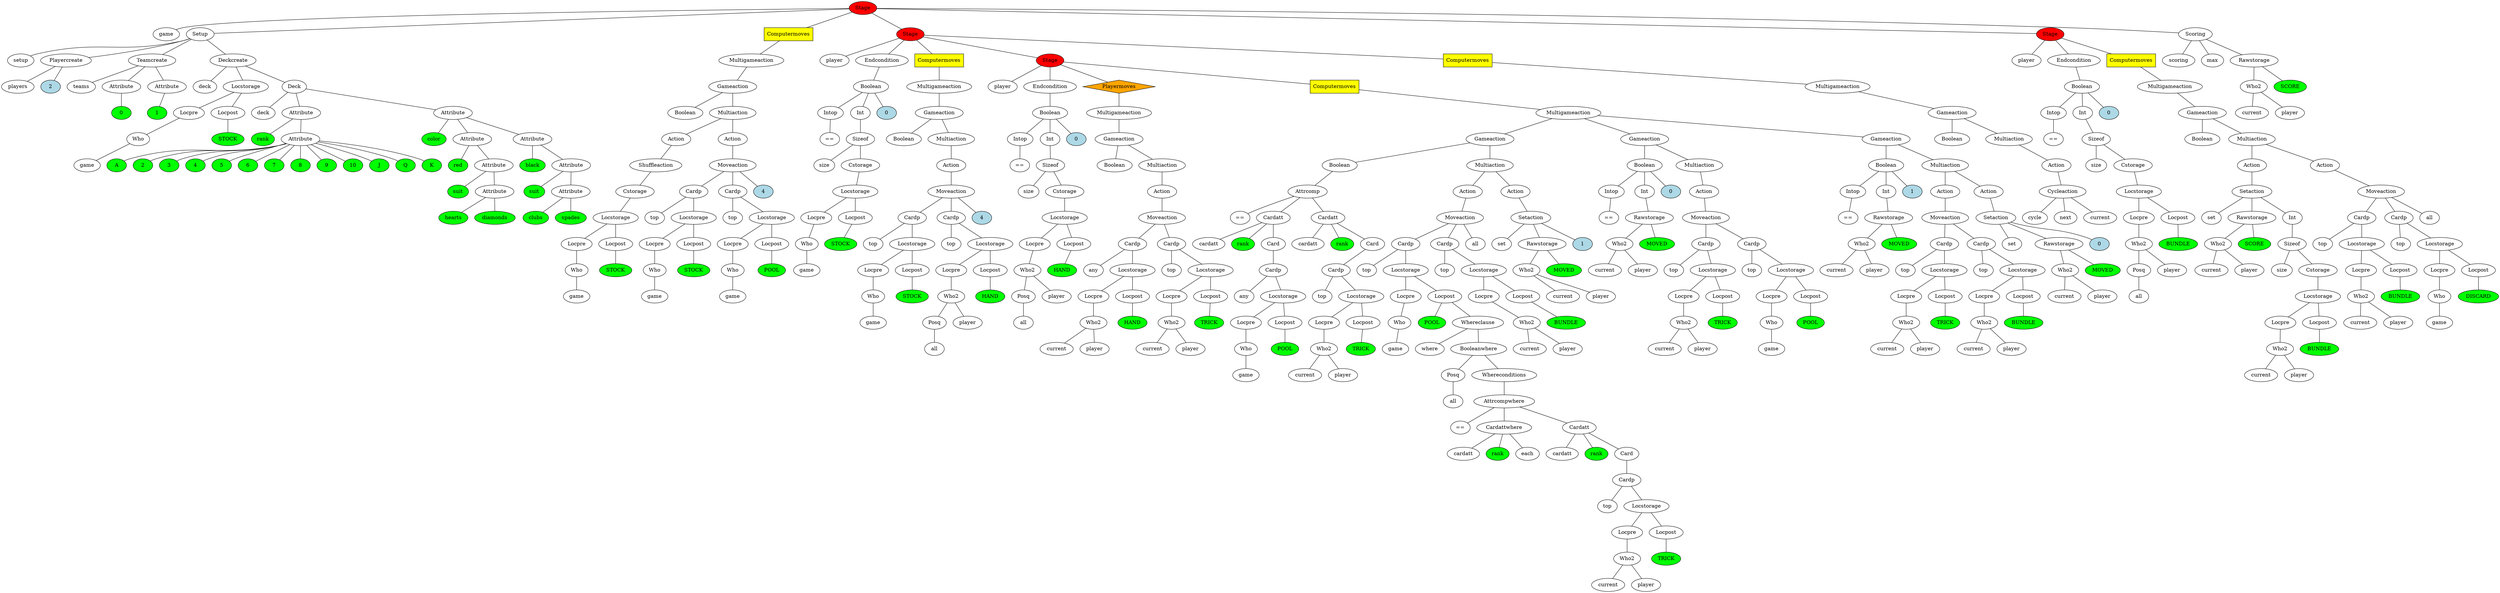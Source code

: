 graph tree{NODE0 [label="Stage" style=filled fillcolor="red"]
NODE0_1 [label="game"]
NODE0 -- NODE0_1
NODE0_2 [label="Setup" ]
NODE0_2_1 [label="setup"]
NODE0_2 -- NODE0_2_1
NODE0_2_2 [label="Playercreate" ]
NODE0_2_2_2 [label="players"]
NODE0_2_2 -- NODE0_2_2_2
NODE0_2_2_3 [label="2" style=filled fillcolor="lightblue"]
NODE0_2_2 -- NODE0_2_2_3
NODE0_2 -- NODE0_2_2
NODE0_2_4 [label="Teamcreate" ]
NODE0_2_4_1 [label="teams"]
NODE0_2_4 -- NODE0_2_4_1
NODE0_2_4_2 [label="Attribute" ]
NODE0_2_4_2_1 [fillcolor="green" style=filled label="0"]
NODE0_2_4_2 -- NODE0_2_4_2_1
NODE0_2_4 -- NODE0_2_4_2
NODE0_2_4_3 [label="Attribute" ]
NODE0_2_4_3_1 [fillcolor="green" style=filled label="1"]
NODE0_2_4_3 -- NODE0_2_4_3_1
NODE0_2_4 -- NODE0_2_4_3
NODE0_2 -- NODE0_2_4
NODE0_2_6 [label="Deckcreate" ]
NODE0_2_6_2 [label="deck"]
NODE0_2_6 -- NODE0_2_6_2
NODE0_2_6_3 [label="Locstorage" ]
NODE0_2_6_3_1 [label="Locpre" ]
NODE0_2_6_3_1_0 [label="Who" ]
NODE0_2_6_3_1_0_0 [label="game"]
NODE0_2_6_3_1_0 -- NODE0_2_6_3_1_0_0
NODE0_2_6_3_1 -- NODE0_2_6_3_1_0
NODE0_2_6_3 -- NODE0_2_6_3_1
NODE0_2_6_3_3 [label="Locpost" ]
NODE0_2_6_3_3_0 [fillcolor="green" style=filled label="STOCK"]
NODE0_2_6_3_3 -- NODE0_2_6_3_3_0
NODE0_2_6_3 -- NODE0_2_6_3_3
NODE0_2_6 -- NODE0_2_6_3
NODE0_2_6_4 [label="Deck" ]
NODE0_2_6_4_1 [label="deck"]
NODE0_2_6_4 -- NODE0_2_6_4_1
NODE0_2_6_4_2 [label="Attribute" ]
NODE0_2_6_4_2_1 [fillcolor="green" style=filled label="rank"]
NODE0_2_6_4_2 -- NODE0_2_6_4_2_1
NODE0_2_6_4_2_2 [label="Attribute" ]
NODE0_2_6_4_2_2_1 [fillcolor="green" style=filled label="A"]
NODE0_2_6_4_2_2 -- NODE0_2_6_4_2_2_1
NODE0_2_6_4_2_2_3 [fillcolor="green" style=filled label="2"]
NODE0_2_6_4_2_2 -- NODE0_2_6_4_2_2_3
NODE0_2_6_4_2_2_5 [fillcolor="green" style=filled label="3"]
NODE0_2_6_4_2_2 -- NODE0_2_6_4_2_2_5
NODE0_2_6_4_2_2_7 [fillcolor="green" style=filled label="4"]
NODE0_2_6_4_2_2 -- NODE0_2_6_4_2_2_7
NODE0_2_6_4_2_2_9 [fillcolor="green" style=filled label="5"]
NODE0_2_6_4_2_2 -- NODE0_2_6_4_2_2_9
NODE0_2_6_4_2_2_11 [fillcolor="green" style=filled label="6"]
NODE0_2_6_4_2_2 -- NODE0_2_6_4_2_2_11
NODE0_2_6_4_2_2_13 [fillcolor="green" style=filled label="7"]
NODE0_2_6_4_2_2 -- NODE0_2_6_4_2_2_13
NODE0_2_6_4_2_2_15 [fillcolor="green" style=filled label="8"]
NODE0_2_6_4_2_2 -- NODE0_2_6_4_2_2_15
NODE0_2_6_4_2_2_17 [fillcolor="green" style=filled label="9"]
NODE0_2_6_4_2_2 -- NODE0_2_6_4_2_2_17
NODE0_2_6_4_2_2_19 [fillcolor="green" style=filled label="10"]
NODE0_2_6_4_2_2 -- NODE0_2_6_4_2_2_19
NODE0_2_6_4_2_2_21 [fillcolor="green" style=filled label="J"]
NODE0_2_6_4_2_2 -- NODE0_2_6_4_2_2_21
NODE0_2_6_4_2_2_23 [fillcolor="green" style=filled label="Q"]
NODE0_2_6_4_2_2 -- NODE0_2_6_4_2_2_23
NODE0_2_6_4_2_2_25 [fillcolor="green" style=filled label="K"]
NODE0_2_6_4_2_2 -- NODE0_2_6_4_2_2_25
NODE0_2_6_4_2 -- NODE0_2_6_4_2_2
NODE0_2_6_4 -- NODE0_2_6_4_2
NODE0_2_6_4_3 [label="Attribute" ]
NODE0_2_6_4_3_1 [fillcolor="green" style=filled label="color"]
NODE0_2_6_4_3 -- NODE0_2_6_4_3_1
NODE0_2_6_4_3_2 [label="Attribute" ]
NODE0_2_6_4_3_2_1 [fillcolor="green" style=filled label="red"]
NODE0_2_6_4_3_2 -- NODE0_2_6_4_3_2_1
NODE0_2_6_4_3_2_2 [label="Attribute" ]
NODE0_2_6_4_3_2_2_1 [fillcolor="green" style=filled label="suit"]
NODE0_2_6_4_3_2_2 -- NODE0_2_6_4_3_2_2_1
NODE0_2_6_4_3_2_2_2 [label="Attribute" ]
NODE0_2_6_4_3_2_2_2_1 [fillcolor="green" style=filled label="hearts"]
NODE0_2_6_4_3_2_2_2 -- NODE0_2_6_4_3_2_2_2_1
NODE0_2_6_4_3_2_2_2_3 [fillcolor="green" style=filled label="diamonds"]
NODE0_2_6_4_3_2_2_2 -- NODE0_2_6_4_3_2_2_2_3
NODE0_2_6_4_3_2_2 -- NODE0_2_6_4_3_2_2_2
NODE0_2_6_4_3_2 -- NODE0_2_6_4_3_2_2
NODE0_2_6_4_3 -- NODE0_2_6_4_3_2
NODE0_2_6_4_3_3 [label="Attribute" ]
NODE0_2_6_4_3_3_1 [fillcolor="green" style=filled label="black"]
NODE0_2_6_4_3_3 -- NODE0_2_6_4_3_3_1
NODE0_2_6_4_3_3_2 [label="Attribute" ]
NODE0_2_6_4_3_3_2_1 [fillcolor="green" style=filled label="suit"]
NODE0_2_6_4_3_3_2 -- NODE0_2_6_4_3_3_2_1
NODE0_2_6_4_3_3_2_2 [label="Attribute" ]
NODE0_2_6_4_3_3_2_2_1 [fillcolor="green" style=filled label="clubs"]
NODE0_2_6_4_3_3_2_2 -- NODE0_2_6_4_3_3_2_2_1
NODE0_2_6_4_3_3_2_2_3 [fillcolor="green" style=filled label="spades"]
NODE0_2_6_4_3_3_2_2 -- NODE0_2_6_4_3_3_2_2_3
NODE0_2_6_4_3_3_2 -- NODE0_2_6_4_3_3_2_2
NODE0_2_6_4_3_3 -- NODE0_2_6_4_3_3_2
NODE0_2_6_4_3 -- NODE0_2_6_4_3_3
NODE0_2_6_4 -- NODE0_2_6_4_3
NODE0_2_6 -- NODE0_2_6_4
NODE0_2 -- NODE0_2_6
NODE0 -- NODE0_2
NODE0_3 [label="Computermoves"  style=filled shape=box fillcolor="yellow"]
NODE0_3_2 [label="Multigameaction" ]
NODE0_3_2_0 [label="Gameaction" ]
NODE0_3_2_0_1 [label="Boolean" ]
NODE0_3_2_0 -- NODE0_3_2_0_1
NODE0_3_2_0_2 [label="Multiaction" ]
NODE0_3_2_0_2_0 [label="Action" ]
NODE0_3_2_0_2_0_1 [label="Shuffleaction" ]
NODE0_3_2_0_2_0_1_1 [label="Cstorage" ]
NODE0_3_2_0_2_0_1_1_0 [label="Locstorage" ]
NODE0_3_2_0_2_0_1_1_0_1 [label="Locpre" ]
NODE0_3_2_0_2_0_1_1_0_1_0 [label="Who" ]
NODE0_3_2_0_2_0_1_1_0_1_0_0 [label="game"]
NODE0_3_2_0_2_0_1_1_0_1_0 -- NODE0_3_2_0_2_0_1_1_0_1_0_0
NODE0_3_2_0_2_0_1_1_0_1 -- NODE0_3_2_0_2_0_1_1_0_1_0
NODE0_3_2_0_2_0_1_1_0 -- NODE0_3_2_0_2_0_1_1_0_1
NODE0_3_2_0_2_0_1_1_0_3 [label="Locpost" ]
NODE0_3_2_0_2_0_1_1_0_3_0 [fillcolor="green" style=filled label="STOCK"]
NODE0_3_2_0_2_0_1_1_0_3 -- NODE0_3_2_0_2_0_1_1_0_3_0
NODE0_3_2_0_2_0_1_1_0 -- NODE0_3_2_0_2_0_1_1_0_3
NODE0_3_2_0_2_0_1_1 -- NODE0_3_2_0_2_0_1_1_0
NODE0_3_2_0_2_0_1 -- NODE0_3_2_0_2_0_1_1
NODE0_3_2_0_2_0 -- NODE0_3_2_0_2_0_1
NODE0_3_2_0_2 -- NODE0_3_2_0_2_0
NODE0_3_2_0_2_1 [label="Action" ]
NODE0_3_2_0_2_1_1 [label="Moveaction" ]
NODE0_3_2_0_2_1_1_1 [label="Cardp" ]
NODE0_3_2_0_2_1_1_1_1 [label="top"]
NODE0_3_2_0_2_1_1_1 -- NODE0_3_2_0_2_1_1_1_1
NODE0_3_2_0_2_1_1_1_2 [label="Locstorage" ]
NODE0_3_2_0_2_1_1_1_2_1 [label="Locpre" ]
NODE0_3_2_0_2_1_1_1_2_1_0 [label="Who" ]
NODE0_3_2_0_2_1_1_1_2_1_0_0 [label="game"]
NODE0_3_2_0_2_1_1_1_2_1_0 -- NODE0_3_2_0_2_1_1_1_2_1_0_0
NODE0_3_2_0_2_1_1_1_2_1 -- NODE0_3_2_0_2_1_1_1_2_1_0
NODE0_3_2_0_2_1_1_1_2 -- NODE0_3_2_0_2_1_1_1_2_1
NODE0_3_2_0_2_1_1_1_2_3 [label="Locpost" ]
NODE0_3_2_0_2_1_1_1_2_3_0 [fillcolor="green" style=filled label="STOCK"]
NODE0_3_2_0_2_1_1_1_2_3 -- NODE0_3_2_0_2_1_1_1_2_3_0
NODE0_3_2_0_2_1_1_1_2 -- NODE0_3_2_0_2_1_1_1_2_3
NODE0_3_2_0_2_1_1_1 -- NODE0_3_2_0_2_1_1_1_2
NODE0_3_2_0_2_1_1 -- NODE0_3_2_0_2_1_1_1
NODE0_3_2_0_2_1_1_2 [label="Cardp" ]
NODE0_3_2_0_2_1_1_2_1 [label="top"]
NODE0_3_2_0_2_1_1_2 -- NODE0_3_2_0_2_1_1_2_1
NODE0_3_2_0_2_1_1_2_2 [label="Locstorage" ]
NODE0_3_2_0_2_1_1_2_2_1 [label="Locpre" ]
NODE0_3_2_0_2_1_1_2_2_1_0 [label="Who" ]
NODE0_3_2_0_2_1_1_2_2_1_0_0 [label="game"]
NODE0_3_2_0_2_1_1_2_2_1_0 -- NODE0_3_2_0_2_1_1_2_2_1_0_0
NODE0_3_2_0_2_1_1_2_2_1 -- NODE0_3_2_0_2_1_1_2_2_1_0
NODE0_3_2_0_2_1_1_2_2 -- NODE0_3_2_0_2_1_1_2_2_1
NODE0_3_2_0_2_1_1_2_2_3 [label="Locpost" ]
NODE0_3_2_0_2_1_1_2_2_3_0 [fillcolor="green" style=filled label="POOL"]
NODE0_3_2_0_2_1_1_2_2_3 -- NODE0_3_2_0_2_1_1_2_2_3_0
NODE0_3_2_0_2_1_1_2_2 -- NODE0_3_2_0_2_1_1_2_2_3
NODE0_3_2_0_2_1_1_2 -- NODE0_3_2_0_2_1_1_2_2
NODE0_3_2_0_2_1_1 -- NODE0_3_2_0_2_1_1_2
NODE0_3_2_0_2_1_1_3 [label="4" style=filled fillcolor="lightblue"]
NODE0_3_2_0_2_1_1 -- NODE0_3_2_0_2_1_1_3
NODE0_3_2_0_2_1 -- NODE0_3_2_0_2_1_1
NODE0_3_2_0_2 -- NODE0_3_2_0_2_1
NODE0_3_2_0 -- NODE0_3_2_0_2
NODE0_3_2 -- NODE0_3_2_0
NODE0_3 -- NODE0_3_2
NODE0 -- NODE0_3
NODE0_4 [label="Stage"  style=filled fillcolor="red"]
NODE0_4_2 [label="player"]
NODE0_4 -- NODE0_4_2
NODE0_4_3 [label="Endcondition" ]
NODE0_4_3_2 [label="Boolean" ]
NODE0_4_3_2_1 [label="Intop" ]
NODE0_4_3_2_1_0 [label="=="]
NODE0_4_3_2_1 -- NODE0_4_3_2_1_0
NODE0_4_3_2 -- NODE0_4_3_2_1
NODE0_4_3_2_2 [label="Int" ]
NODE0_4_3_2_2_0 [label="Sizeof" ]
NODE0_4_3_2_2_0_1 [label="size"]
NODE0_4_3_2_2_0 -- NODE0_4_3_2_2_0_1
NODE0_4_3_2_2_0_2 [label="Cstorage" ]
NODE0_4_3_2_2_0_2_0 [label="Locstorage" ]
NODE0_4_3_2_2_0_2_0_1 [label="Locpre" ]
NODE0_4_3_2_2_0_2_0_1_0 [label="Who" ]
NODE0_4_3_2_2_0_2_0_1_0_0 [label="game"]
NODE0_4_3_2_2_0_2_0_1_0 -- NODE0_4_3_2_2_0_2_0_1_0_0
NODE0_4_3_2_2_0_2_0_1 -- NODE0_4_3_2_2_0_2_0_1_0
NODE0_4_3_2_2_0_2_0 -- NODE0_4_3_2_2_0_2_0_1
NODE0_4_3_2_2_0_2_0_3 [label="Locpost" ]
NODE0_4_3_2_2_0_2_0_3_0 [fillcolor="green" style=filled label="STOCK"]
NODE0_4_3_2_2_0_2_0_3 -- NODE0_4_3_2_2_0_2_0_3_0
NODE0_4_3_2_2_0_2_0 -- NODE0_4_3_2_2_0_2_0_3
NODE0_4_3_2_2_0_2 -- NODE0_4_3_2_2_0_2_0
NODE0_4_3_2_2_0 -- NODE0_4_3_2_2_0_2
NODE0_4_3_2_2 -- NODE0_4_3_2_2_0
NODE0_4_3_2 -- NODE0_4_3_2_2
NODE0_4_3_2_3 [label="0" style=filled fillcolor="lightblue"]
NODE0_4_3_2 -- NODE0_4_3_2_3
NODE0_4_3 -- NODE0_4_3_2
NODE0_4 -- NODE0_4_3
NODE0_4_4 [label="Computermoves"  style=filled shape=box fillcolor="yellow"]
NODE0_4_4_2 [label="Multigameaction" ]
NODE0_4_4_2_0 [label="Gameaction" ]
NODE0_4_4_2_0_1 [label="Boolean" ]
NODE0_4_4_2_0 -- NODE0_4_4_2_0_1
NODE0_4_4_2_0_2 [label="Multiaction" ]
NODE0_4_4_2_0_2_0 [label="Action" ]
NODE0_4_4_2_0_2_0_1 [label="Moveaction" ]
NODE0_4_4_2_0_2_0_1_1 [label="Cardp" ]
NODE0_4_4_2_0_2_0_1_1_1 [label="top"]
NODE0_4_4_2_0_2_0_1_1 -- NODE0_4_4_2_0_2_0_1_1_1
NODE0_4_4_2_0_2_0_1_1_2 [label="Locstorage" ]
NODE0_4_4_2_0_2_0_1_1_2_1 [label="Locpre" ]
NODE0_4_4_2_0_2_0_1_1_2_1_0 [label="Who" ]
NODE0_4_4_2_0_2_0_1_1_2_1_0_0 [label="game"]
NODE0_4_4_2_0_2_0_1_1_2_1_0 -- NODE0_4_4_2_0_2_0_1_1_2_1_0_0
NODE0_4_4_2_0_2_0_1_1_2_1 -- NODE0_4_4_2_0_2_0_1_1_2_1_0
NODE0_4_4_2_0_2_0_1_1_2 -- NODE0_4_4_2_0_2_0_1_1_2_1
NODE0_4_4_2_0_2_0_1_1_2_3 [label="Locpost" ]
NODE0_4_4_2_0_2_0_1_1_2_3_0 [fillcolor="green" style=filled label="STOCK"]
NODE0_4_4_2_0_2_0_1_1_2_3 -- NODE0_4_4_2_0_2_0_1_1_2_3_0
NODE0_4_4_2_0_2_0_1_1_2 -- NODE0_4_4_2_0_2_0_1_1_2_3
NODE0_4_4_2_0_2_0_1_1 -- NODE0_4_4_2_0_2_0_1_1_2
NODE0_4_4_2_0_2_0_1 -- NODE0_4_4_2_0_2_0_1_1
NODE0_4_4_2_0_2_0_1_2 [label="Cardp" ]
NODE0_4_4_2_0_2_0_1_2_1 [label="top"]
NODE0_4_4_2_0_2_0_1_2 -- NODE0_4_4_2_0_2_0_1_2_1
NODE0_4_4_2_0_2_0_1_2_2 [label="Locstorage" ]
NODE0_4_4_2_0_2_0_1_2_2_1 [label="Locpre" ]
NODE0_4_4_2_0_2_0_1_2_2_1_0 [label="Who2" ]
NODE0_4_4_2_0_2_0_1_2_2_1_0_1 [label="Posq" ]
NODE0_4_4_2_0_2_0_1_2_2_1_0_1_0 [label="all"]
NODE0_4_4_2_0_2_0_1_2_2_1_0_1 -- NODE0_4_4_2_0_2_0_1_2_2_1_0_1_0
NODE0_4_4_2_0_2_0_1_2_2_1_0 -- NODE0_4_4_2_0_2_0_1_2_2_1_0_1
NODE0_4_4_2_0_2_0_1_2_2_1_0_2 [label="player"]
NODE0_4_4_2_0_2_0_1_2_2_1_0 -- NODE0_4_4_2_0_2_0_1_2_2_1_0_2
NODE0_4_4_2_0_2_0_1_2_2_1 -- NODE0_4_4_2_0_2_0_1_2_2_1_0
NODE0_4_4_2_0_2_0_1_2_2 -- NODE0_4_4_2_0_2_0_1_2_2_1
NODE0_4_4_2_0_2_0_1_2_2_3 [label="Locpost" ]
NODE0_4_4_2_0_2_0_1_2_2_3_0 [fillcolor="green" style=filled label="HAND"]
NODE0_4_4_2_0_2_0_1_2_2_3 -- NODE0_4_4_2_0_2_0_1_2_2_3_0
NODE0_4_4_2_0_2_0_1_2_2 -- NODE0_4_4_2_0_2_0_1_2_2_3
NODE0_4_4_2_0_2_0_1_2 -- NODE0_4_4_2_0_2_0_1_2_2
NODE0_4_4_2_0_2_0_1 -- NODE0_4_4_2_0_2_0_1_2
NODE0_4_4_2_0_2_0_1_3 [label="4" style=filled fillcolor="lightblue"]
NODE0_4_4_2_0_2_0_1 -- NODE0_4_4_2_0_2_0_1_3
NODE0_4_4_2_0_2_0 -- NODE0_4_4_2_0_2_0_1
NODE0_4_4_2_0_2 -- NODE0_4_4_2_0_2_0
NODE0_4_4_2_0 -- NODE0_4_4_2_0_2
NODE0_4_4_2 -- NODE0_4_4_2_0
NODE0_4_4 -- NODE0_4_4_2
NODE0_4 -- NODE0_4_4
NODE0_4_5 [label="Stage"  style=filled fillcolor="red"]
NODE0_4_5_2 [label="player"]
NODE0_4_5 -- NODE0_4_5_2
NODE0_4_5_3 [label="Endcondition" ]
NODE0_4_5_3_2 [label="Boolean" ]
NODE0_4_5_3_2_1 [label="Intop" ]
NODE0_4_5_3_2_1_0 [label="=="]
NODE0_4_5_3_2_1 -- NODE0_4_5_3_2_1_0
NODE0_4_5_3_2 -- NODE0_4_5_3_2_1
NODE0_4_5_3_2_2 [label="Int" ]
NODE0_4_5_3_2_2_0 [label="Sizeof" ]
NODE0_4_5_3_2_2_0_1 [label="size"]
NODE0_4_5_3_2_2_0 -- NODE0_4_5_3_2_2_0_1
NODE0_4_5_3_2_2_0_2 [label="Cstorage" ]
NODE0_4_5_3_2_2_0_2_0 [label="Locstorage" ]
NODE0_4_5_3_2_2_0_2_0_1 [label="Locpre" ]
NODE0_4_5_3_2_2_0_2_0_1_0 [label="Who2" ]
NODE0_4_5_3_2_2_0_2_0_1_0_1 [label="Posq" ]
NODE0_4_5_3_2_2_0_2_0_1_0_1_0 [label="all"]
NODE0_4_5_3_2_2_0_2_0_1_0_1 -- NODE0_4_5_3_2_2_0_2_0_1_0_1_0
NODE0_4_5_3_2_2_0_2_0_1_0 -- NODE0_4_5_3_2_2_0_2_0_1_0_1
NODE0_4_5_3_2_2_0_2_0_1_0_2 [label="player"]
NODE0_4_5_3_2_2_0_2_0_1_0 -- NODE0_4_5_3_2_2_0_2_0_1_0_2
NODE0_4_5_3_2_2_0_2_0_1 -- NODE0_4_5_3_2_2_0_2_0_1_0
NODE0_4_5_3_2_2_0_2_0 -- NODE0_4_5_3_2_2_0_2_0_1
NODE0_4_5_3_2_2_0_2_0_3 [label="Locpost" ]
NODE0_4_5_3_2_2_0_2_0_3_0 [fillcolor="green" style=filled label="HAND"]
NODE0_4_5_3_2_2_0_2_0_3 -- NODE0_4_5_3_2_2_0_2_0_3_0
NODE0_4_5_3_2_2_0_2_0 -- NODE0_4_5_3_2_2_0_2_0_3
NODE0_4_5_3_2_2_0_2 -- NODE0_4_5_3_2_2_0_2_0
NODE0_4_5_3_2_2_0 -- NODE0_4_5_3_2_2_0_2
NODE0_4_5_3_2_2 -- NODE0_4_5_3_2_2_0
NODE0_4_5_3_2 -- NODE0_4_5_3_2_2
NODE0_4_5_3_2_3 [label="0" style=filled fillcolor="lightblue"]
NODE0_4_5_3_2 -- NODE0_4_5_3_2_3
NODE0_4_5_3 -- NODE0_4_5_3_2
NODE0_4_5 -- NODE0_4_5_3
NODE0_4_5_4 [label="Playermoves"  style=filled shape=diamond fillcolor="orange"]
NODE0_4_5_4_2 [label="Multigameaction" ]
NODE0_4_5_4_2_0 [label="Gameaction" ]
NODE0_4_5_4_2_0_1 [label="Boolean" ]
NODE0_4_5_4_2_0 -- NODE0_4_5_4_2_0_1
NODE0_4_5_4_2_0_2 [label="Multiaction" ]
NODE0_4_5_4_2_0_2_0 [label="Action" ]
NODE0_4_5_4_2_0_2_0_1 [label="Moveaction" ]
NODE0_4_5_4_2_0_2_0_1_1 [label="Cardp" ]
NODE0_4_5_4_2_0_2_0_1_1_1 [label="any"]
NODE0_4_5_4_2_0_2_0_1_1 -- NODE0_4_5_4_2_0_2_0_1_1_1
NODE0_4_5_4_2_0_2_0_1_1_2 [label="Locstorage" ]
NODE0_4_5_4_2_0_2_0_1_1_2_1 [label="Locpre" ]
NODE0_4_5_4_2_0_2_0_1_1_2_1_0 [label="Who2" ]
NODE0_4_5_4_2_0_2_0_1_1_2_1_0_1 [label="current"]
NODE0_4_5_4_2_0_2_0_1_1_2_1_0 -- NODE0_4_5_4_2_0_2_0_1_1_2_1_0_1
NODE0_4_5_4_2_0_2_0_1_1_2_1_0_2 [label="player"]
NODE0_4_5_4_2_0_2_0_1_1_2_1_0 -- NODE0_4_5_4_2_0_2_0_1_1_2_1_0_2
NODE0_4_5_4_2_0_2_0_1_1_2_1 -- NODE0_4_5_4_2_0_2_0_1_1_2_1_0
NODE0_4_5_4_2_0_2_0_1_1_2 -- NODE0_4_5_4_2_0_2_0_1_1_2_1
NODE0_4_5_4_2_0_2_0_1_1_2_3 [label="Locpost" ]
NODE0_4_5_4_2_0_2_0_1_1_2_3_0 [fillcolor="green" style=filled label="HAND"]
NODE0_4_5_4_2_0_2_0_1_1_2_3 -- NODE0_4_5_4_2_0_2_0_1_1_2_3_0
NODE0_4_5_4_2_0_2_0_1_1_2 -- NODE0_4_5_4_2_0_2_0_1_1_2_3
NODE0_4_5_4_2_0_2_0_1_1 -- NODE0_4_5_4_2_0_2_0_1_1_2
NODE0_4_5_4_2_0_2_0_1 -- NODE0_4_5_4_2_0_2_0_1_1
NODE0_4_5_4_2_0_2_0_1_2 [label="Cardp" ]
NODE0_4_5_4_2_0_2_0_1_2_1 [label="top"]
NODE0_4_5_4_2_0_2_0_1_2 -- NODE0_4_5_4_2_0_2_0_1_2_1
NODE0_4_5_4_2_0_2_0_1_2_2 [label="Locstorage" ]
NODE0_4_5_4_2_0_2_0_1_2_2_1 [label="Locpre" ]
NODE0_4_5_4_2_0_2_0_1_2_2_1_0 [label="Who2" ]
NODE0_4_5_4_2_0_2_0_1_2_2_1_0_1 [label="current"]
NODE0_4_5_4_2_0_2_0_1_2_2_1_0 -- NODE0_4_5_4_2_0_2_0_1_2_2_1_0_1
NODE0_4_5_4_2_0_2_0_1_2_2_1_0_2 [label="player"]
NODE0_4_5_4_2_0_2_0_1_2_2_1_0 -- NODE0_4_5_4_2_0_2_0_1_2_2_1_0_2
NODE0_4_5_4_2_0_2_0_1_2_2_1 -- NODE0_4_5_4_2_0_2_0_1_2_2_1_0
NODE0_4_5_4_2_0_2_0_1_2_2 -- NODE0_4_5_4_2_0_2_0_1_2_2_1
NODE0_4_5_4_2_0_2_0_1_2_2_3 [label="Locpost" ]
NODE0_4_5_4_2_0_2_0_1_2_2_3_0 [fillcolor="green" style=filled label="TRICK"]
NODE0_4_5_4_2_0_2_0_1_2_2_3 -- NODE0_4_5_4_2_0_2_0_1_2_2_3_0
NODE0_4_5_4_2_0_2_0_1_2_2 -- NODE0_4_5_4_2_0_2_0_1_2_2_3
NODE0_4_5_4_2_0_2_0_1_2 -- NODE0_4_5_4_2_0_2_0_1_2_2
NODE0_4_5_4_2_0_2_0_1 -- NODE0_4_5_4_2_0_2_0_1_2
NODE0_4_5_4_2_0_2_0 -- NODE0_4_5_4_2_0_2_0_1
NODE0_4_5_4_2_0_2 -- NODE0_4_5_4_2_0_2_0
NODE0_4_5_4_2_0 -- NODE0_4_5_4_2_0_2
NODE0_4_5_4_2 -- NODE0_4_5_4_2_0
NODE0_4_5_4 -- NODE0_4_5_4_2
NODE0_4_5 -- NODE0_4_5_4
NODE0_4_5_5 [label="Computermoves"  style=filled shape=box fillcolor="yellow"]
NODE0_4_5_5_2 [label="Multigameaction" ]
NODE0_4_5_5_2_0 [label="Gameaction" ]
NODE0_4_5_5_2_0_1 [label="Boolean" ]
NODE0_4_5_5_2_0_1_1 [label="Attrcomp" ]
NODE0_4_5_5_2_0_1_1_0 [label="=="]
NODE0_4_5_5_2_0_1_1 -- NODE0_4_5_5_2_0_1_1_0
NODE0_4_5_5_2_0_1_1_1 [label="Cardatt" ]
NODE0_4_5_5_2_0_1_1_1_1 [label="cardatt"]
NODE0_4_5_5_2_0_1_1_1 -- NODE0_4_5_5_2_0_1_1_1_1
NODE0_4_5_5_2_0_1_1_1_2 [fillcolor="green" style=filled label="rank"]
NODE0_4_5_5_2_0_1_1_1 -- NODE0_4_5_5_2_0_1_1_1_2
NODE0_4_5_5_2_0_1_1_1_3 [label="Card" ]
NODE0_4_5_5_2_0_1_1_1_3_0 [label="Cardp" ]
NODE0_4_5_5_2_0_1_1_1_3_0_1 [label="any"]
NODE0_4_5_5_2_0_1_1_1_3_0 -- NODE0_4_5_5_2_0_1_1_1_3_0_1
NODE0_4_5_5_2_0_1_1_1_3_0_2 [label="Locstorage" ]
NODE0_4_5_5_2_0_1_1_1_3_0_2_1 [label="Locpre" ]
NODE0_4_5_5_2_0_1_1_1_3_0_2_1_0 [label="Who" ]
NODE0_4_5_5_2_0_1_1_1_3_0_2_1_0_0 [label="game"]
NODE0_4_5_5_2_0_1_1_1_3_0_2_1_0 -- NODE0_4_5_5_2_0_1_1_1_3_0_2_1_0_0
NODE0_4_5_5_2_0_1_1_1_3_0_2_1 -- NODE0_4_5_5_2_0_1_1_1_3_0_2_1_0
NODE0_4_5_5_2_0_1_1_1_3_0_2 -- NODE0_4_5_5_2_0_1_1_1_3_0_2_1
NODE0_4_5_5_2_0_1_1_1_3_0_2_3 [label="Locpost" ]
NODE0_4_5_5_2_0_1_1_1_3_0_2_3_0 [fillcolor="green" style=filled label="POOL"]
NODE0_4_5_5_2_0_1_1_1_3_0_2_3 -- NODE0_4_5_5_2_0_1_1_1_3_0_2_3_0
NODE0_4_5_5_2_0_1_1_1_3_0_2 -- NODE0_4_5_5_2_0_1_1_1_3_0_2_3
NODE0_4_5_5_2_0_1_1_1_3_0 -- NODE0_4_5_5_2_0_1_1_1_3_0_2
NODE0_4_5_5_2_0_1_1_1_3 -- NODE0_4_5_5_2_0_1_1_1_3_0
NODE0_4_5_5_2_0_1_1_1 -- NODE0_4_5_5_2_0_1_1_1_3
NODE0_4_5_5_2_0_1_1 -- NODE0_4_5_5_2_0_1_1_1
NODE0_4_5_5_2_0_1_1_2 [label="Cardatt" ]
NODE0_4_5_5_2_0_1_1_2_1 [label="cardatt"]
NODE0_4_5_5_2_0_1_1_2 -- NODE0_4_5_5_2_0_1_1_2_1
NODE0_4_5_5_2_0_1_1_2_2 [fillcolor="green" style=filled label="rank"]
NODE0_4_5_5_2_0_1_1_2 -- NODE0_4_5_5_2_0_1_1_2_2
NODE0_4_5_5_2_0_1_1_2_3 [label="Card" ]
NODE0_4_5_5_2_0_1_1_2_3_0 [label="Cardp" ]
NODE0_4_5_5_2_0_1_1_2_3_0_1 [label="top"]
NODE0_4_5_5_2_0_1_1_2_3_0 -- NODE0_4_5_5_2_0_1_1_2_3_0_1
NODE0_4_5_5_2_0_1_1_2_3_0_2 [label="Locstorage" ]
NODE0_4_5_5_2_0_1_1_2_3_0_2_1 [label="Locpre" ]
NODE0_4_5_5_2_0_1_1_2_3_0_2_1_0 [label="Who2" ]
NODE0_4_5_5_2_0_1_1_2_3_0_2_1_0_1 [label="current"]
NODE0_4_5_5_2_0_1_1_2_3_0_2_1_0 -- NODE0_4_5_5_2_0_1_1_2_3_0_2_1_0_1
NODE0_4_5_5_2_0_1_1_2_3_0_2_1_0_2 [label="player"]
NODE0_4_5_5_2_0_1_1_2_3_0_2_1_0 -- NODE0_4_5_5_2_0_1_1_2_3_0_2_1_0_2
NODE0_4_5_5_2_0_1_1_2_3_0_2_1 -- NODE0_4_5_5_2_0_1_1_2_3_0_2_1_0
NODE0_4_5_5_2_0_1_1_2_3_0_2 -- NODE0_4_5_5_2_0_1_1_2_3_0_2_1
NODE0_4_5_5_2_0_1_1_2_3_0_2_3 [label="Locpost" ]
NODE0_4_5_5_2_0_1_1_2_3_0_2_3_0 [fillcolor="green" style=filled label="TRICK"]
NODE0_4_5_5_2_0_1_1_2_3_0_2_3 -- NODE0_4_5_5_2_0_1_1_2_3_0_2_3_0
NODE0_4_5_5_2_0_1_1_2_3_0_2 -- NODE0_4_5_5_2_0_1_1_2_3_0_2_3
NODE0_4_5_5_2_0_1_1_2_3_0 -- NODE0_4_5_5_2_0_1_1_2_3_0_2
NODE0_4_5_5_2_0_1_1_2_3 -- NODE0_4_5_5_2_0_1_1_2_3_0
NODE0_4_5_5_2_0_1_1_2 -- NODE0_4_5_5_2_0_1_1_2_3
NODE0_4_5_5_2_0_1_1 -- NODE0_4_5_5_2_0_1_1_2
NODE0_4_5_5_2_0_1 -- NODE0_4_5_5_2_0_1_1
NODE0_4_5_5_2_0 -- NODE0_4_5_5_2_0_1
NODE0_4_5_5_2_0_2 [label="Multiaction" ]
NODE0_4_5_5_2_0_2_0 [label="Action" ]
NODE0_4_5_5_2_0_2_0_1 [label="Moveaction" ]
NODE0_4_5_5_2_0_2_0_1_1 [label="Cardp" ]
NODE0_4_5_5_2_0_2_0_1_1_1 [label="top"]
NODE0_4_5_5_2_0_2_0_1_1 -- NODE0_4_5_5_2_0_2_0_1_1_1
NODE0_4_5_5_2_0_2_0_1_1_2 [label="Locstorage" ]
NODE0_4_5_5_2_0_2_0_1_1_2_1 [label="Locpre" ]
NODE0_4_5_5_2_0_2_0_1_1_2_1_0 [label="Who" ]
NODE0_4_5_5_2_0_2_0_1_1_2_1_0_0 [label="game"]
NODE0_4_5_5_2_0_2_0_1_1_2_1_0 -- NODE0_4_5_5_2_0_2_0_1_1_2_1_0_0
NODE0_4_5_5_2_0_2_0_1_1_2_1 -- NODE0_4_5_5_2_0_2_0_1_1_2_1_0
NODE0_4_5_5_2_0_2_0_1_1_2 -- NODE0_4_5_5_2_0_2_0_1_1_2_1
NODE0_4_5_5_2_0_2_0_1_1_2_3 [label="Locpost" ]
NODE0_4_5_5_2_0_2_0_1_1_2_3_0 [fillcolor="green" style=filled label="POOL"]
NODE0_4_5_5_2_0_2_0_1_1_2_3 -- NODE0_4_5_5_2_0_2_0_1_1_2_3_0
NODE0_4_5_5_2_0_2_0_1_1_2_3_1 [label="Whereclause" ]
NODE0_4_5_5_2_0_2_0_1_1_2_3_1_0 [label="where"]
NODE0_4_5_5_2_0_2_0_1_1_2_3_1 -- NODE0_4_5_5_2_0_2_0_1_1_2_3_1_0
NODE0_4_5_5_2_0_2_0_1_1_2_3_1_1 [label="Booleanwhere" ]
NODE0_4_5_5_2_0_2_0_1_1_2_3_1_1_1 [label="Posq" ]
NODE0_4_5_5_2_0_2_0_1_1_2_3_1_1_1_0 [label="all"]
NODE0_4_5_5_2_0_2_0_1_1_2_3_1_1_1 -- NODE0_4_5_5_2_0_2_0_1_1_2_3_1_1_1_0
NODE0_4_5_5_2_0_2_0_1_1_2_3_1_1 -- NODE0_4_5_5_2_0_2_0_1_1_2_3_1_1_1
NODE0_4_5_5_2_0_2_0_1_1_2_3_1_1_2 [label="Whereconditions" ]
NODE0_4_5_5_2_0_2_0_1_1_2_3_1_1_2_1 [label="Attrcompwhere" ]
NODE0_4_5_5_2_0_2_0_1_1_2_3_1_1_2_1_0 [label="=="]
NODE0_4_5_5_2_0_2_0_1_1_2_3_1_1_2_1 -- NODE0_4_5_5_2_0_2_0_1_1_2_3_1_1_2_1_0
NODE0_4_5_5_2_0_2_0_1_1_2_3_1_1_2_1_1 [label="Cardattwhere" ]
NODE0_4_5_5_2_0_2_0_1_1_2_3_1_1_2_1_1_1 [label="cardatt"]
NODE0_4_5_5_2_0_2_0_1_1_2_3_1_1_2_1_1 -- NODE0_4_5_5_2_0_2_0_1_1_2_3_1_1_2_1_1_1
NODE0_4_5_5_2_0_2_0_1_1_2_3_1_1_2_1_1_2 [fillcolor="green" style=filled label="rank"]
NODE0_4_5_5_2_0_2_0_1_1_2_3_1_1_2_1_1 -- NODE0_4_5_5_2_0_2_0_1_1_2_3_1_1_2_1_1_2
NODE0_4_5_5_2_0_2_0_1_1_2_3_1_1_2_1_1_3 [label="each"]
NODE0_4_5_5_2_0_2_0_1_1_2_3_1_1_2_1_1 -- NODE0_4_5_5_2_0_2_0_1_1_2_3_1_1_2_1_1_3
NODE0_4_5_5_2_0_2_0_1_1_2_3_1_1_2_1 -- NODE0_4_5_5_2_0_2_0_1_1_2_3_1_1_2_1_1
NODE0_4_5_5_2_0_2_0_1_1_2_3_1_1_2_1_2 [label="Cardatt" ]
NODE0_4_5_5_2_0_2_0_1_1_2_3_1_1_2_1_2_1 [label="cardatt"]
NODE0_4_5_5_2_0_2_0_1_1_2_3_1_1_2_1_2 -- NODE0_4_5_5_2_0_2_0_1_1_2_3_1_1_2_1_2_1
NODE0_4_5_5_2_0_2_0_1_1_2_3_1_1_2_1_2_2 [fillcolor="green" style=filled label="rank"]
NODE0_4_5_5_2_0_2_0_1_1_2_3_1_1_2_1_2 -- NODE0_4_5_5_2_0_2_0_1_1_2_3_1_1_2_1_2_2
NODE0_4_5_5_2_0_2_0_1_1_2_3_1_1_2_1_2_3 [label="Card" ]
NODE0_4_5_5_2_0_2_0_1_1_2_3_1_1_2_1_2_3_0 [label="Cardp" ]
NODE0_4_5_5_2_0_2_0_1_1_2_3_1_1_2_1_2_3_0_1 [label="top"]
NODE0_4_5_5_2_0_2_0_1_1_2_3_1_1_2_1_2_3_0 -- NODE0_4_5_5_2_0_2_0_1_1_2_3_1_1_2_1_2_3_0_1
NODE0_4_5_5_2_0_2_0_1_1_2_3_1_1_2_1_2_3_0_2 [label="Locstorage" ]
NODE0_4_5_5_2_0_2_0_1_1_2_3_1_1_2_1_2_3_0_2_1 [label="Locpre" ]
NODE0_4_5_5_2_0_2_0_1_1_2_3_1_1_2_1_2_3_0_2_1_0 [label="Who2" ]
NODE0_4_5_5_2_0_2_0_1_1_2_3_1_1_2_1_2_3_0_2_1_0_1 [label="current"]
NODE0_4_5_5_2_0_2_0_1_1_2_3_1_1_2_1_2_3_0_2_1_0 -- NODE0_4_5_5_2_0_2_0_1_1_2_3_1_1_2_1_2_3_0_2_1_0_1
NODE0_4_5_5_2_0_2_0_1_1_2_3_1_1_2_1_2_3_0_2_1_0_2 [label="player"]
NODE0_4_5_5_2_0_2_0_1_1_2_3_1_1_2_1_2_3_0_2_1_0 -- NODE0_4_5_5_2_0_2_0_1_1_2_3_1_1_2_1_2_3_0_2_1_0_2
NODE0_4_5_5_2_0_2_0_1_1_2_3_1_1_2_1_2_3_0_2_1 -- NODE0_4_5_5_2_0_2_0_1_1_2_3_1_1_2_1_2_3_0_2_1_0
NODE0_4_5_5_2_0_2_0_1_1_2_3_1_1_2_1_2_3_0_2 -- NODE0_4_5_5_2_0_2_0_1_1_2_3_1_1_2_1_2_3_0_2_1
NODE0_4_5_5_2_0_2_0_1_1_2_3_1_1_2_1_2_3_0_2_3 [label="Locpost" ]
NODE0_4_5_5_2_0_2_0_1_1_2_3_1_1_2_1_2_3_0_2_3_0 [fillcolor="green" style=filled label="TRICK"]
NODE0_4_5_5_2_0_2_0_1_1_2_3_1_1_2_1_2_3_0_2_3 -- NODE0_4_5_5_2_0_2_0_1_1_2_3_1_1_2_1_2_3_0_2_3_0
NODE0_4_5_5_2_0_2_0_1_1_2_3_1_1_2_1_2_3_0_2 -- NODE0_4_5_5_2_0_2_0_1_1_2_3_1_1_2_1_2_3_0_2_3
NODE0_4_5_5_2_0_2_0_1_1_2_3_1_1_2_1_2_3_0 -- NODE0_4_5_5_2_0_2_0_1_1_2_3_1_1_2_1_2_3_0_2
NODE0_4_5_5_2_0_2_0_1_1_2_3_1_1_2_1_2_3 -- NODE0_4_5_5_2_0_2_0_1_1_2_3_1_1_2_1_2_3_0
NODE0_4_5_5_2_0_2_0_1_1_2_3_1_1_2_1_2 -- NODE0_4_5_5_2_0_2_0_1_1_2_3_1_1_2_1_2_3
NODE0_4_5_5_2_0_2_0_1_1_2_3_1_1_2_1 -- NODE0_4_5_5_2_0_2_0_1_1_2_3_1_1_2_1_2
NODE0_4_5_5_2_0_2_0_1_1_2_3_1_1_2 -- NODE0_4_5_5_2_0_2_0_1_1_2_3_1_1_2_1
NODE0_4_5_5_2_0_2_0_1_1_2_3_1_1 -- NODE0_4_5_5_2_0_2_0_1_1_2_3_1_1_2
NODE0_4_5_5_2_0_2_0_1_1_2_3_1 -- NODE0_4_5_5_2_0_2_0_1_1_2_3_1_1
NODE0_4_5_5_2_0_2_0_1_1_2_3 -- NODE0_4_5_5_2_0_2_0_1_1_2_3_1
NODE0_4_5_5_2_0_2_0_1_1_2 -- NODE0_4_5_5_2_0_2_0_1_1_2_3
NODE0_4_5_5_2_0_2_0_1_1 -- NODE0_4_5_5_2_0_2_0_1_1_2
NODE0_4_5_5_2_0_2_0_1 -- NODE0_4_5_5_2_0_2_0_1_1
NODE0_4_5_5_2_0_2_0_1_2 [label="Cardp" ]
NODE0_4_5_5_2_0_2_0_1_2_1 [label="top"]
NODE0_4_5_5_2_0_2_0_1_2 -- NODE0_4_5_5_2_0_2_0_1_2_1
NODE0_4_5_5_2_0_2_0_1_2_2 [label="Locstorage" ]
NODE0_4_5_5_2_0_2_0_1_2_2_1 [label="Locpre" ]
NODE0_4_5_5_2_0_2_0_1_2_2_1_0 [label="Who2" ]
NODE0_4_5_5_2_0_2_0_1_2_2_1_0_1 [label="current"]
NODE0_4_5_5_2_0_2_0_1_2_2_1_0 -- NODE0_4_5_5_2_0_2_0_1_2_2_1_0_1
NODE0_4_5_5_2_0_2_0_1_2_2_1_0_2 [label="player"]
NODE0_4_5_5_2_0_2_0_1_2_2_1_0 -- NODE0_4_5_5_2_0_2_0_1_2_2_1_0_2
NODE0_4_5_5_2_0_2_0_1_2_2_1 -- NODE0_4_5_5_2_0_2_0_1_2_2_1_0
NODE0_4_5_5_2_0_2_0_1_2_2 -- NODE0_4_5_5_2_0_2_0_1_2_2_1
NODE0_4_5_5_2_0_2_0_1_2_2_3 [label="Locpost" ]
NODE0_4_5_5_2_0_2_0_1_2_2_3_0 [fillcolor="green" style=filled label="BUNDLE"]
NODE0_4_5_5_2_0_2_0_1_2_2_3 -- NODE0_4_5_5_2_0_2_0_1_2_2_3_0
NODE0_4_5_5_2_0_2_0_1_2_2 -- NODE0_4_5_5_2_0_2_0_1_2_2_3
NODE0_4_5_5_2_0_2_0_1_2 -- NODE0_4_5_5_2_0_2_0_1_2_2
NODE0_4_5_5_2_0_2_0_1 -- NODE0_4_5_5_2_0_2_0_1_2
NODE0_4_5_5_2_0_2_0_1_3 [label="all"]
NODE0_4_5_5_2_0_2_0_1 -- NODE0_4_5_5_2_0_2_0_1_3
NODE0_4_5_5_2_0_2_0 -- NODE0_4_5_5_2_0_2_0_1
NODE0_4_5_5_2_0_2 -- NODE0_4_5_5_2_0_2_0
NODE0_4_5_5_2_0_2_1 [label="Action" ]
NODE0_4_5_5_2_0_2_1_1 [label="Setaction" ]
NODE0_4_5_5_2_0_2_1_1_0 [label="set"]
NODE0_4_5_5_2_0_2_1_1 -- NODE0_4_5_5_2_0_2_1_1_0
NODE0_4_5_5_2_0_2_1_1_1 [label="Rawstorage" ]
NODE0_4_5_5_2_0_2_1_1_1_1 [label="Who2" ]
NODE0_4_5_5_2_0_2_1_1_1_1_1 [label="current"]
NODE0_4_5_5_2_0_2_1_1_1_1 -- NODE0_4_5_5_2_0_2_1_1_1_1_1
NODE0_4_5_5_2_0_2_1_1_1_1_2 [label="player"]
NODE0_4_5_5_2_0_2_1_1_1_1 -- NODE0_4_5_5_2_0_2_1_1_1_1_2
NODE0_4_5_5_2_0_2_1_1_1 -- NODE0_4_5_5_2_0_2_1_1_1_1
NODE0_4_5_5_2_0_2_1_1_1_3 [fillcolor="green" style=filled label="MOVED"]
NODE0_4_5_5_2_0_2_1_1_1 -- NODE0_4_5_5_2_0_2_1_1_1_3
NODE0_4_5_5_2_0_2_1_1 -- NODE0_4_5_5_2_0_2_1_1_1
NODE0_4_5_5_2_0_2_1_1_2 [label="1" style=filled fillcolor="lightblue"]
NODE0_4_5_5_2_0_2_1_1 -- NODE0_4_5_5_2_0_2_1_1_2
NODE0_4_5_5_2_0_2_1 -- NODE0_4_5_5_2_0_2_1_1
NODE0_4_5_5_2_0_2 -- NODE0_4_5_5_2_0_2_1
NODE0_4_5_5_2_0 -- NODE0_4_5_5_2_0_2
NODE0_4_5_5_2 -- NODE0_4_5_5_2_0
NODE0_4_5_5_2_1 [label="Gameaction" ]
NODE0_4_5_5_2_1_1 [label="Boolean" ]
NODE0_4_5_5_2_1_1_1 [label="Intop" ]
NODE0_4_5_5_2_1_1_1_0 [label="=="]
NODE0_4_5_5_2_1_1_1 -- NODE0_4_5_5_2_1_1_1_0
NODE0_4_5_5_2_1_1 -- NODE0_4_5_5_2_1_1_1
NODE0_4_5_5_2_1_1_2 [label="Int" ]
NODE0_4_5_5_2_1_1_2_0 [label="Rawstorage" ]
NODE0_4_5_5_2_1_1_2_0_1 [label="Who2" ]
NODE0_4_5_5_2_1_1_2_0_1_1 [label="current"]
NODE0_4_5_5_2_1_1_2_0_1 -- NODE0_4_5_5_2_1_1_2_0_1_1
NODE0_4_5_5_2_1_1_2_0_1_2 [label="player"]
NODE0_4_5_5_2_1_1_2_0_1 -- NODE0_4_5_5_2_1_1_2_0_1_2
NODE0_4_5_5_2_1_1_2_0 -- NODE0_4_5_5_2_1_1_2_0_1
NODE0_4_5_5_2_1_1_2_0_3 [fillcolor="green" style=filled label="MOVED"]
NODE0_4_5_5_2_1_1_2_0 -- NODE0_4_5_5_2_1_1_2_0_3
NODE0_4_5_5_2_1_1_2 -- NODE0_4_5_5_2_1_1_2_0
NODE0_4_5_5_2_1_1 -- NODE0_4_5_5_2_1_1_2
NODE0_4_5_5_2_1_1_3 [label="0" style=filled fillcolor="lightblue"]
NODE0_4_5_5_2_1_1 -- NODE0_4_5_5_2_1_1_3
NODE0_4_5_5_2_1 -- NODE0_4_5_5_2_1_1
NODE0_4_5_5_2_1_2 [label="Multiaction" ]
NODE0_4_5_5_2_1_2_0 [label="Action" ]
NODE0_4_5_5_2_1_2_0_1 [label="Moveaction" ]
NODE0_4_5_5_2_1_2_0_1_1 [label="Cardp" ]
NODE0_4_5_5_2_1_2_0_1_1_1 [label="top"]
NODE0_4_5_5_2_1_2_0_1_1 -- NODE0_4_5_5_2_1_2_0_1_1_1
NODE0_4_5_5_2_1_2_0_1_1_2 [label="Locstorage" ]
NODE0_4_5_5_2_1_2_0_1_1_2_1 [label="Locpre" ]
NODE0_4_5_5_2_1_2_0_1_1_2_1_0 [label="Who2" ]
NODE0_4_5_5_2_1_2_0_1_1_2_1_0_1 [label="current"]
NODE0_4_5_5_2_1_2_0_1_1_2_1_0 -- NODE0_4_5_5_2_1_2_0_1_1_2_1_0_1
NODE0_4_5_5_2_1_2_0_1_1_2_1_0_2 [label="player"]
NODE0_4_5_5_2_1_2_0_1_1_2_1_0 -- NODE0_4_5_5_2_1_2_0_1_1_2_1_0_2
NODE0_4_5_5_2_1_2_0_1_1_2_1 -- NODE0_4_5_5_2_1_2_0_1_1_2_1_0
NODE0_4_5_5_2_1_2_0_1_1_2 -- NODE0_4_5_5_2_1_2_0_1_1_2_1
NODE0_4_5_5_2_1_2_0_1_1_2_3 [label="Locpost" ]
NODE0_4_5_5_2_1_2_0_1_1_2_3_0 [fillcolor="green" style=filled label="TRICK"]
NODE0_4_5_5_2_1_2_0_1_1_2_3 -- NODE0_4_5_5_2_1_2_0_1_1_2_3_0
NODE0_4_5_5_2_1_2_0_1_1_2 -- NODE0_4_5_5_2_1_2_0_1_1_2_3
NODE0_4_5_5_2_1_2_0_1_1 -- NODE0_4_5_5_2_1_2_0_1_1_2
NODE0_4_5_5_2_1_2_0_1 -- NODE0_4_5_5_2_1_2_0_1_1
NODE0_4_5_5_2_1_2_0_1_2 [label="Cardp" ]
NODE0_4_5_5_2_1_2_0_1_2_1 [label="top"]
NODE0_4_5_5_2_1_2_0_1_2 -- NODE0_4_5_5_2_1_2_0_1_2_1
NODE0_4_5_5_2_1_2_0_1_2_2 [label="Locstorage" ]
NODE0_4_5_5_2_1_2_0_1_2_2_1 [label="Locpre" ]
NODE0_4_5_5_2_1_2_0_1_2_2_1_0 [label="Who" ]
NODE0_4_5_5_2_1_2_0_1_2_2_1_0_0 [label="game"]
NODE0_4_5_5_2_1_2_0_1_2_2_1_0 -- NODE0_4_5_5_2_1_2_0_1_2_2_1_0_0
NODE0_4_5_5_2_1_2_0_1_2_2_1 -- NODE0_4_5_5_2_1_2_0_1_2_2_1_0
NODE0_4_5_5_2_1_2_0_1_2_2 -- NODE0_4_5_5_2_1_2_0_1_2_2_1
NODE0_4_5_5_2_1_2_0_1_2_2_3 [label="Locpost" ]
NODE0_4_5_5_2_1_2_0_1_2_2_3_0 [fillcolor="green" style=filled label="POOL"]
NODE0_4_5_5_2_1_2_0_1_2_2_3 -- NODE0_4_5_5_2_1_2_0_1_2_2_3_0
NODE0_4_5_5_2_1_2_0_1_2_2 -- NODE0_4_5_5_2_1_2_0_1_2_2_3
NODE0_4_5_5_2_1_2_0_1_2 -- NODE0_4_5_5_2_1_2_0_1_2_2
NODE0_4_5_5_2_1_2_0_1 -- NODE0_4_5_5_2_1_2_0_1_2
NODE0_4_5_5_2_1_2_0 -- NODE0_4_5_5_2_1_2_0_1
NODE0_4_5_5_2_1_2 -- NODE0_4_5_5_2_1_2_0
NODE0_4_5_5_2_1 -- NODE0_4_5_5_2_1_2
NODE0_4_5_5_2 -- NODE0_4_5_5_2_1
NODE0_4_5_5_2_2 [label="Gameaction" ]
NODE0_4_5_5_2_2_1 [label="Boolean" ]
NODE0_4_5_5_2_2_1_1 [label="Intop" ]
NODE0_4_5_5_2_2_1_1_0 [label="=="]
NODE0_4_5_5_2_2_1_1 -- NODE0_4_5_5_2_2_1_1_0
NODE0_4_5_5_2_2_1 -- NODE0_4_5_5_2_2_1_1
NODE0_4_5_5_2_2_1_2 [label="Int" ]
NODE0_4_5_5_2_2_1_2_0 [label="Rawstorage" ]
NODE0_4_5_5_2_2_1_2_0_1 [label="Who2" ]
NODE0_4_5_5_2_2_1_2_0_1_1 [label="current"]
NODE0_4_5_5_2_2_1_2_0_1 -- NODE0_4_5_5_2_2_1_2_0_1_1
NODE0_4_5_5_2_2_1_2_0_1_2 [label="player"]
NODE0_4_5_5_2_2_1_2_0_1 -- NODE0_4_5_5_2_2_1_2_0_1_2
NODE0_4_5_5_2_2_1_2_0 -- NODE0_4_5_5_2_2_1_2_0_1
NODE0_4_5_5_2_2_1_2_0_3 [fillcolor="green" style=filled label="MOVED"]
NODE0_4_5_5_2_2_1_2_0 -- NODE0_4_5_5_2_2_1_2_0_3
NODE0_4_5_5_2_2_1_2 -- NODE0_4_5_5_2_2_1_2_0
NODE0_4_5_5_2_2_1 -- NODE0_4_5_5_2_2_1_2
NODE0_4_5_5_2_2_1_3 [label="1" style=filled fillcolor="lightblue"]
NODE0_4_5_5_2_2_1 -- NODE0_4_5_5_2_2_1_3
NODE0_4_5_5_2_2 -- NODE0_4_5_5_2_2_1
NODE0_4_5_5_2_2_2 [label="Multiaction" ]
NODE0_4_5_5_2_2_2_0 [label="Action" ]
NODE0_4_5_5_2_2_2_0_1 [label="Moveaction" ]
NODE0_4_5_5_2_2_2_0_1_1 [label="Cardp" ]
NODE0_4_5_5_2_2_2_0_1_1_1 [label="top"]
NODE0_4_5_5_2_2_2_0_1_1 -- NODE0_4_5_5_2_2_2_0_1_1_1
NODE0_4_5_5_2_2_2_0_1_1_2 [label="Locstorage" ]
NODE0_4_5_5_2_2_2_0_1_1_2_1 [label="Locpre" ]
NODE0_4_5_5_2_2_2_0_1_1_2_1_0 [label="Who2" ]
NODE0_4_5_5_2_2_2_0_1_1_2_1_0_1 [label="current"]
NODE0_4_5_5_2_2_2_0_1_1_2_1_0 -- NODE0_4_5_5_2_2_2_0_1_1_2_1_0_1
NODE0_4_5_5_2_2_2_0_1_1_2_1_0_2 [label="player"]
NODE0_4_5_5_2_2_2_0_1_1_2_1_0 -- NODE0_4_5_5_2_2_2_0_1_1_2_1_0_2
NODE0_4_5_5_2_2_2_0_1_1_2_1 -- NODE0_4_5_5_2_2_2_0_1_1_2_1_0
NODE0_4_5_5_2_2_2_0_1_1_2 -- NODE0_4_5_5_2_2_2_0_1_1_2_1
NODE0_4_5_5_2_2_2_0_1_1_2_3 [label="Locpost" ]
NODE0_4_5_5_2_2_2_0_1_1_2_3_0 [fillcolor="green" style=filled label="TRICK"]
NODE0_4_5_5_2_2_2_0_1_1_2_3 -- NODE0_4_5_5_2_2_2_0_1_1_2_3_0
NODE0_4_5_5_2_2_2_0_1_1_2 -- NODE0_4_5_5_2_2_2_0_1_1_2_3
NODE0_4_5_5_2_2_2_0_1_1 -- NODE0_4_5_5_2_2_2_0_1_1_2
NODE0_4_5_5_2_2_2_0_1 -- NODE0_4_5_5_2_2_2_0_1_1
NODE0_4_5_5_2_2_2_0_1_2 [label="Cardp" ]
NODE0_4_5_5_2_2_2_0_1_2_1 [label="top"]
NODE0_4_5_5_2_2_2_0_1_2 -- NODE0_4_5_5_2_2_2_0_1_2_1
NODE0_4_5_5_2_2_2_0_1_2_2 [label="Locstorage" ]
NODE0_4_5_5_2_2_2_0_1_2_2_1 [label="Locpre" ]
NODE0_4_5_5_2_2_2_0_1_2_2_1_0 [label="Who2" ]
NODE0_4_5_5_2_2_2_0_1_2_2_1_0_1 [label="current"]
NODE0_4_5_5_2_2_2_0_1_2_2_1_0 -- NODE0_4_5_5_2_2_2_0_1_2_2_1_0_1
NODE0_4_5_5_2_2_2_0_1_2_2_1_0_2 [label="player"]
NODE0_4_5_5_2_2_2_0_1_2_2_1_0 -- NODE0_4_5_5_2_2_2_0_1_2_2_1_0_2
NODE0_4_5_5_2_2_2_0_1_2_2_1 -- NODE0_4_5_5_2_2_2_0_1_2_2_1_0
NODE0_4_5_5_2_2_2_0_1_2_2 -- NODE0_4_5_5_2_2_2_0_1_2_2_1
NODE0_4_5_5_2_2_2_0_1_2_2_3 [label="Locpost" ]
NODE0_4_5_5_2_2_2_0_1_2_2_3_0 [fillcolor="green" style=filled label="BUNDLE"]
NODE0_4_5_5_2_2_2_0_1_2_2_3 -- NODE0_4_5_5_2_2_2_0_1_2_2_3_0
NODE0_4_5_5_2_2_2_0_1_2_2 -- NODE0_4_5_5_2_2_2_0_1_2_2_3
NODE0_4_5_5_2_2_2_0_1_2 -- NODE0_4_5_5_2_2_2_0_1_2_2
NODE0_4_5_5_2_2_2_0_1 -- NODE0_4_5_5_2_2_2_0_1_2
NODE0_4_5_5_2_2_2_0 -- NODE0_4_5_5_2_2_2_0_1
NODE0_4_5_5_2_2_2 -- NODE0_4_5_5_2_2_2_0
NODE0_4_5_5_2_2_2_1 [label="Action" ]
NODE0_4_5_5_2_2_2_1_1 [label="Setaction" ]
NODE0_4_5_5_2_2_2_1_1_0 [label="set"]
NODE0_4_5_5_2_2_2_1_1 -- NODE0_4_5_5_2_2_2_1_1_0
NODE0_4_5_5_2_2_2_1_1_1 [label="Rawstorage" ]
NODE0_4_5_5_2_2_2_1_1_1_1 [label="Who2" ]
NODE0_4_5_5_2_2_2_1_1_1_1_1 [label="current"]
NODE0_4_5_5_2_2_2_1_1_1_1 -- NODE0_4_5_5_2_2_2_1_1_1_1_1
NODE0_4_5_5_2_2_2_1_1_1_1_2 [label="player"]
NODE0_4_5_5_2_2_2_1_1_1_1 -- NODE0_4_5_5_2_2_2_1_1_1_1_2
NODE0_4_5_5_2_2_2_1_1_1 -- NODE0_4_5_5_2_2_2_1_1_1_1
NODE0_4_5_5_2_2_2_1_1_1_3 [fillcolor="green" style=filled label="MOVED"]
NODE0_4_5_5_2_2_2_1_1_1 -- NODE0_4_5_5_2_2_2_1_1_1_3
NODE0_4_5_5_2_2_2_1_1 -- NODE0_4_5_5_2_2_2_1_1_1
NODE0_4_5_5_2_2_2_1_1_2 [label="0" style=filled fillcolor="lightblue"]
NODE0_4_5_5_2_2_2_1_1 -- NODE0_4_5_5_2_2_2_1_1_2
NODE0_4_5_5_2_2_2_1 -- NODE0_4_5_5_2_2_2_1_1
NODE0_4_5_5_2_2_2 -- NODE0_4_5_5_2_2_2_1
NODE0_4_5_5_2_2 -- NODE0_4_5_5_2_2_2
NODE0_4_5_5_2 -- NODE0_4_5_5_2_2
NODE0_4_5_5 -- NODE0_4_5_5_2
NODE0_4_5 -- NODE0_4_5_5
NODE0_4 -- NODE0_4_5
NODE0_4_6 [label="Computermoves"  style=filled shape=box fillcolor="yellow"]
NODE0_4_6_2 [label="Multigameaction" ]
NODE0_4_6_2_0 [label="Gameaction" ]
NODE0_4_6_2_0_1 [label="Boolean" ]
NODE0_4_6_2_0 -- NODE0_4_6_2_0_1
NODE0_4_6_2_0_2 [label="Multiaction" ]
NODE0_4_6_2_0_2_0 [label="Action" ]
NODE0_4_6_2_0_2_0_1 [label="Cycleaction" ]
NODE0_4_6_2_0_2_0_1_0 [label="cycle"]
NODE0_4_6_2_0_2_0_1 -- NODE0_4_6_2_0_2_0_1_0
NODE0_4_6_2_0_2_0_1_1 [label="next"]
NODE0_4_6_2_0_2_0_1 -- NODE0_4_6_2_0_2_0_1_1
NODE0_4_6_2_0_2_0_1_2 [label="current"]
NODE0_4_6_2_0_2_0_1 -- NODE0_4_6_2_0_2_0_1_2
NODE0_4_6_2_0_2_0 -- NODE0_4_6_2_0_2_0_1
NODE0_4_6_2_0_2 -- NODE0_4_6_2_0_2_0
NODE0_4_6_2_0 -- NODE0_4_6_2_0_2
NODE0_4_6_2 -- NODE0_4_6_2_0
NODE0_4_6 -- NODE0_4_6_2
NODE0_4 -- NODE0_4_6
NODE0 -- NODE0_4
NODE0_5 [label="Stage"  style=filled fillcolor="red"]
NODE0_5_2 [label="player"]
NODE0_5 -- NODE0_5_2
NODE0_5_3 [label="Endcondition" ]
NODE0_5_3_2 [label="Boolean" ]
NODE0_5_3_2_1 [label="Intop" ]
NODE0_5_3_2_1_0 [label="=="]
NODE0_5_3_2_1 -- NODE0_5_3_2_1_0
NODE0_5_3_2 -- NODE0_5_3_2_1
NODE0_5_3_2_2 [label="Int" ]
NODE0_5_3_2_2_0 [label="Sizeof" ]
NODE0_5_3_2_2_0_1 [label="size"]
NODE0_5_3_2_2_0 -- NODE0_5_3_2_2_0_1
NODE0_5_3_2_2_0_2 [label="Cstorage" ]
NODE0_5_3_2_2_0_2_0 [label="Locstorage" ]
NODE0_5_3_2_2_0_2_0_1 [label="Locpre" ]
NODE0_5_3_2_2_0_2_0_1_0 [label="Who2" ]
NODE0_5_3_2_2_0_2_0_1_0_1 [label="Posq" ]
NODE0_5_3_2_2_0_2_0_1_0_1_0 [label="all"]
NODE0_5_3_2_2_0_2_0_1_0_1 -- NODE0_5_3_2_2_0_2_0_1_0_1_0
NODE0_5_3_2_2_0_2_0_1_0 -- NODE0_5_3_2_2_0_2_0_1_0_1
NODE0_5_3_2_2_0_2_0_1_0_2 [label="player"]
NODE0_5_3_2_2_0_2_0_1_0 -- NODE0_5_3_2_2_0_2_0_1_0_2
NODE0_5_3_2_2_0_2_0_1 -- NODE0_5_3_2_2_0_2_0_1_0
NODE0_5_3_2_2_0_2_0 -- NODE0_5_3_2_2_0_2_0_1
NODE0_5_3_2_2_0_2_0_3 [label="Locpost" ]
NODE0_5_3_2_2_0_2_0_3_0 [fillcolor="green" style=filled label="BUNDLE"]
NODE0_5_3_2_2_0_2_0_3 -- NODE0_5_3_2_2_0_2_0_3_0
NODE0_5_3_2_2_0_2_0 -- NODE0_5_3_2_2_0_2_0_3
NODE0_5_3_2_2_0_2 -- NODE0_5_3_2_2_0_2_0
NODE0_5_3_2_2_0 -- NODE0_5_3_2_2_0_2
NODE0_5_3_2_2 -- NODE0_5_3_2_2_0
NODE0_5_3_2 -- NODE0_5_3_2_2
NODE0_5_3_2_3 [label="0" style=filled fillcolor="lightblue"]
NODE0_5_3_2 -- NODE0_5_3_2_3
NODE0_5_3 -- NODE0_5_3_2
NODE0_5 -- NODE0_5_3
NODE0_5_4 [label="Computermoves"  style=filled shape=box fillcolor="yellow"]
NODE0_5_4_2 [label="Multigameaction" ]
NODE0_5_4_2_0 [label="Gameaction" ]
NODE0_5_4_2_0_1 [label="Boolean" ]
NODE0_5_4_2_0 -- NODE0_5_4_2_0_1
NODE0_5_4_2_0_2 [label="Multiaction" ]
NODE0_5_4_2_0_2_0 [label="Action" ]
NODE0_5_4_2_0_2_0_1 [label="Setaction" ]
NODE0_5_4_2_0_2_0_1_0 [label="set"]
NODE0_5_4_2_0_2_0_1 -- NODE0_5_4_2_0_2_0_1_0
NODE0_5_4_2_0_2_0_1_1 [label="Rawstorage" ]
NODE0_5_4_2_0_2_0_1_1_1 [label="Who2" ]
NODE0_5_4_2_0_2_0_1_1_1_1 [label="current"]
NODE0_5_4_2_0_2_0_1_1_1 -- NODE0_5_4_2_0_2_0_1_1_1_1
NODE0_5_4_2_0_2_0_1_1_1_2 [label="player"]
NODE0_5_4_2_0_2_0_1_1_1 -- NODE0_5_4_2_0_2_0_1_1_1_2
NODE0_5_4_2_0_2_0_1_1 -- NODE0_5_4_2_0_2_0_1_1_1
NODE0_5_4_2_0_2_0_1_1_3 [fillcolor="green" style=filled label="SCORE"]
NODE0_5_4_2_0_2_0_1_1 -- NODE0_5_4_2_0_2_0_1_1_3
NODE0_5_4_2_0_2_0_1 -- NODE0_5_4_2_0_2_0_1_1
NODE0_5_4_2_0_2_0_1_2 [label="Int" ]
NODE0_5_4_2_0_2_0_1_2_0 [label="Sizeof" ]
NODE0_5_4_2_0_2_0_1_2_0_1 [label="size"]
NODE0_5_4_2_0_2_0_1_2_0 -- NODE0_5_4_2_0_2_0_1_2_0_1
NODE0_5_4_2_0_2_0_1_2_0_2 [label="Cstorage" ]
NODE0_5_4_2_0_2_0_1_2_0_2_0 [label="Locstorage" ]
NODE0_5_4_2_0_2_0_1_2_0_2_0_1 [label="Locpre" ]
NODE0_5_4_2_0_2_0_1_2_0_2_0_1_0 [label="Who2" ]
NODE0_5_4_2_0_2_0_1_2_0_2_0_1_0_1 [label="current"]
NODE0_5_4_2_0_2_0_1_2_0_2_0_1_0 -- NODE0_5_4_2_0_2_0_1_2_0_2_0_1_0_1
NODE0_5_4_2_0_2_0_1_2_0_2_0_1_0_2 [label="player"]
NODE0_5_4_2_0_2_0_1_2_0_2_0_1_0 -- NODE0_5_4_2_0_2_0_1_2_0_2_0_1_0_2
NODE0_5_4_2_0_2_0_1_2_0_2_0_1 -- NODE0_5_4_2_0_2_0_1_2_0_2_0_1_0
NODE0_5_4_2_0_2_0_1_2_0_2_0 -- NODE0_5_4_2_0_2_0_1_2_0_2_0_1
NODE0_5_4_2_0_2_0_1_2_0_2_0_3 [label="Locpost" ]
NODE0_5_4_2_0_2_0_1_2_0_2_0_3_0 [fillcolor="green" style=filled label="BUNDLE"]
NODE0_5_4_2_0_2_0_1_2_0_2_0_3 -- NODE0_5_4_2_0_2_0_1_2_0_2_0_3_0
NODE0_5_4_2_0_2_0_1_2_0_2_0 -- NODE0_5_4_2_0_2_0_1_2_0_2_0_3
NODE0_5_4_2_0_2_0_1_2_0_2 -- NODE0_5_4_2_0_2_0_1_2_0_2_0
NODE0_5_4_2_0_2_0_1_2_0 -- NODE0_5_4_2_0_2_0_1_2_0_2
NODE0_5_4_2_0_2_0_1_2 -- NODE0_5_4_2_0_2_0_1_2_0
NODE0_5_4_2_0_2_0_1 -- NODE0_5_4_2_0_2_0_1_2
NODE0_5_4_2_0_2_0 -- NODE0_5_4_2_0_2_0_1
NODE0_5_4_2_0_2 -- NODE0_5_4_2_0_2_0
NODE0_5_4_2_0_2_1 [label="Action" ]
NODE0_5_4_2_0_2_1_1 [label="Moveaction" ]
NODE0_5_4_2_0_2_1_1_1 [label="Cardp" ]
NODE0_5_4_2_0_2_1_1_1_1 [label="top"]
NODE0_5_4_2_0_2_1_1_1 -- NODE0_5_4_2_0_2_1_1_1_1
NODE0_5_4_2_0_2_1_1_1_2 [label="Locstorage" ]
NODE0_5_4_2_0_2_1_1_1_2_1 [label="Locpre" ]
NODE0_5_4_2_0_2_1_1_1_2_1_0 [label="Who2" ]
NODE0_5_4_2_0_2_1_1_1_2_1_0_1 [label="current"]
NODE0_5_4_2_0_2_1_1_1_2_1_0 -- NODE0_5_4_2_0_2_1_1_1_2_1_0_1
NODE0_5_4_2_0_2_1_1_1_2_1_0_2 [label="player"]
NODE0_5_4_2_0_2_1_1_1_2_1_0 -- NODE0_5_4_2_0_2_1_1_1_2_1_0_2
NODE0_5_4_2_0_2_1_1_1_2_1 -- NODE0_5_4_2_0_2_1_1_1_2_1_0
NODE0_5_4_2_0_2_1_1_1_2 -- NODE0_5_4_2_0_2_1_1_1_2_1
NODE0_5_4_2_0_2_1_1_1_2_3 [label="Locpost" ]
NODE0_5_4_2_0_2_1_1_1_2_3_0 [fillcolor="green" style=filled label="BUNDLE"]
NODE0_5_4_2_0_2_1_1_1_2_3 -- NODE0_5_4_2_0_2_1_1_1_2_3_0
NODE0_5_4_2_0_2_1_1_1_2 -- NODE0_5_4_2_0_2_1_1_1_2_3
NODE0_5_4_2_0_2_1_1_1 -- NODE0_5_4_2_0_2_1_1_1_2
NODE0_5_4_2_0_2_1_1 -- NODE0_5_4_2_0_2_1_1_1
NODE0_5_4_2_0_2_1_1_2 [label="Cardp" ]
NODE0_5_4_2_0_2_1_1_2_1 [label="top"]
NODE0_5_4_2_0_2_1_1_2 -- NODE0_5_4_2_0_2_1_1_2_1
NODE0_5_4_2_0_2_1_1_2_2 [label="Locstorage" ]
NODE0_5_4_2_0_2_1_1_2_2_1 [label="Locpre" ]
NODE0_5_4_2_0_2_1_1_2_2_1_0 [label="Who" ]
NODE0_5_4_2_0_2_1_1_2_2_1_0_0 [label="game"]
NODE0_5_4_2_0_2_1_1_2_2_1_0 -- NODE0_5_4_2_0_2_1_1_2_2_1_0_0
NODE0_5_4_2_0_2_1_1_2_2_1 -- NODE0_5_4_2_0_2_1_1_2_2_1_0
NODE0_5_4_2_0_2_1_1_2_2 -- NODE0_5_4_2_0_2_1_1_2_2_1
NODE0_5_4_2_0_2_1_1_2_2_3 [label="Locpost" ]
NODE0_5_4_2_0_2_1_1_2_2_3_0 [fillcolor="green" style=filled label="DISCARD"]
NODE0_5_4_2_0_2_1_1_2_2_3 -- NODE0_5_4_2_0_2_1_1_2_2_3_0
NODE0_5_4_2_0_2_1_1_2_2 -- NODE0_5_4_2_0_2_1_1_2_2_3
NODE0_5_4_2_0_2_1_1_2 -- NODE0_5_4_2_0_2_1_1_2_2
NODE0_5_4_2_0_2_1_1 -- NODE0_5_4_2_0_2_1_1_2
NODE0_5_4_2_0_2_1_1_3 [label="all"]
NODE0_5_4_2_0_2_1_1 -- NODE0_5_4_2_0_2_1_1_3
NODE0_5_4_2_0_2_1 -- NODE0_5_4_2_0_2_1_1
NODE0_5_4_2_0_2 -- NODE0_5_4_2_0_2_1
NODE0_5_4_2_0 -- NODE0_5_4_2_0_2
NODE0_5_4_2 -- NODE0_5_4_2_0
NODE0_5_4 -- NODE0_5_4_2
NODE0_5 -- NODE0_5_4
NODE0 -- NODE0_5
NODE0_6 [label="Scoring" ]
NODE0_6_1 [label="scoring"]
NODE0_6 -- NODE0_6_1
NODE0_6_2 [label="max"]
NODE0_6 -- NODE0_6_2
NODE0_6_3 [label="Rawstorage" ]
NODE0_6_3_1 [label="Who2" ]
NODE0_6_3_1_1 [label="current"]
NODE0_6_3_1 -- NODE0_6_3_1_1
NODE0_6_3_1_2 [label="player"]
NODE0_6_3_1 -- NODE0_6_3_1_2
NODE0_6_3 -- NODE0_6_3_1
NODE0_6_3_3 [fillcolor="green" style=filled label="SCORE"]
NODE0_6_3 -- NODE0_6_3_3
NODE0_6 -- NODE0_6_3
NODE0 -- NODE0_6
}